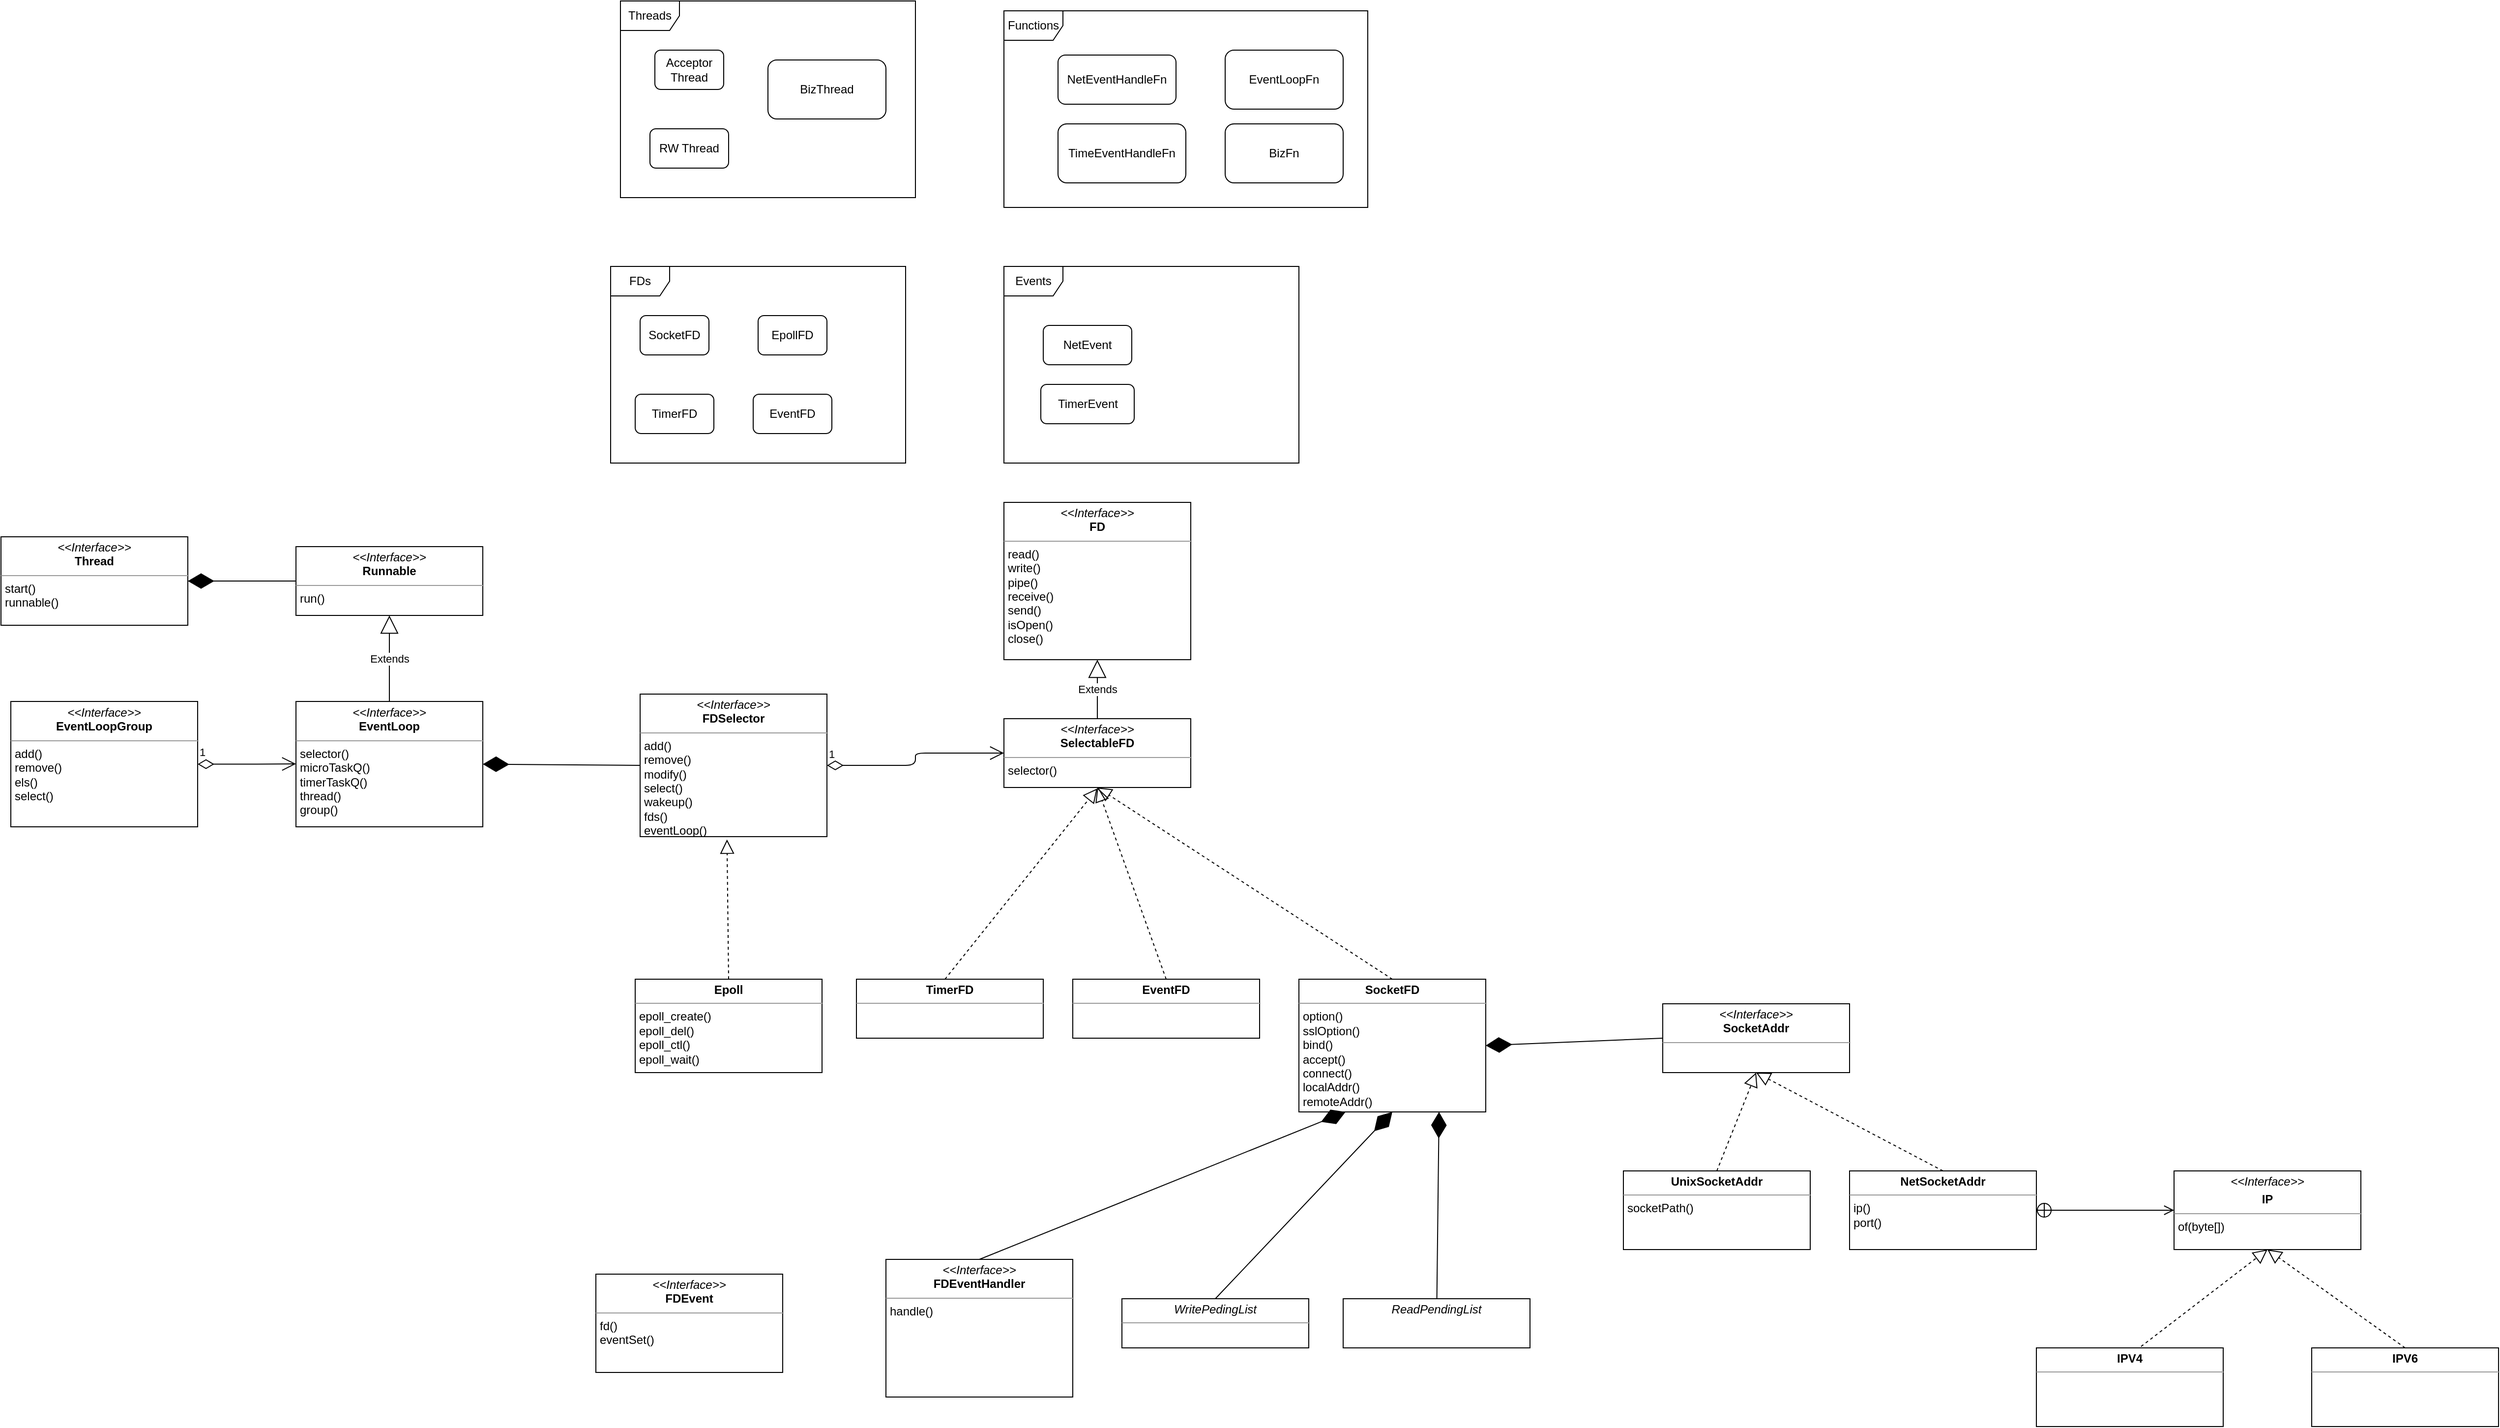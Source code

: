 <mxfile version="13.7.3" type="device"><diagram id="C5RBs43oDa-KdzZeNtuy" name="Page-1"><mxGraphModel dx="2860" dy="1189" grid="1" gridSize="10" guides="1" tooltips="1" connect="1" arrows="1" fold="1" page="1" pageScale="1" pageWidth="827" pageHeight="1169" math="0" shadow="0"><root><mxCell id="WIyWlLk6GJQsqaUBKTNV-0"/><mxCell id="WIyWlLk6GJQsqaUBKTNV-1" parent="WIyWlLk6GJQsqaUBKTNV-0"/><mxCell id="t69g-8PYsAGRJlLJbhZG-12" value="Threads" style="shape=umlFrame;whiteSpace=wrap;html=1;" parent="WIyWlLk6GJQsqaUBKTNV-1" vertex="1"><mxGeometry x="40" y="80" width="300" height="200" as="geometry"/></mxCell><mxCell id="t69g-8PYsAGRJlLJbhZG-13" value="Acceptor&lt;br&gt;Thread" style="rounded=1;whiteSpace=wrap;html=1;" parent="WIyWlLk6GJQsqaUBKTNV-1" vertex="1"><mxGeometry x="75" y="130" width="70" height="40" as="geometry"/></mxCell><mxCell id="t69g-8PYsAGRJlLJbhZG-14" value="RW Thread" style="rounded=1;whiteSpace=wrap;html=1;" parent="WIyWlLk6GJQsqaUBKTNV-1" vertex="1"><mxGeometry x="70" y="210" width="80" height="40" as="geometry"/></mxCell><mxCell id="t69g-8PYsAGRJlLJbhZG-18" value="Functions" style="shape=umlFrame;whiteSpace=wrap;html=1;" parent="WIyWlLk6GJQsqaUBKTNV-1" vertex="1"><mxGeometry x="430" y="90" width="370" height="200" as="geometry"/></mxCell><mxCell id="t69g-8PYsAGRJlLJbhZG-20" value="NetEventHandleFn" style="rounded=1;whiteSpace=wrap;html=1;" parent="WIyWlLk6GJQsqaUBKTNV-1" vertex="1"><mxGeometry x="485" y="135" width="120" height="50" as="geometry"/></mxCell><mxCell id="t69g-8PYsAGRJlLJbhZG-21" value="TimeEventHandleFn" style="rounded=1;whiteSpace=wrap;html=1;" parent="WIyWlLk6GJQsqaUBKTNV-1" vertex="1"><mxGeometry x="485" y="205" width="130" height="60" as="geometry"/></mxCell><mxCell id="t69g-8PYsAGRJlLJbhZG-23" value="BizThread" style="rounded=1;whiteSpace=wrap;html=1;" parent="WIyWlLk6GJQsqaUBKTNV-1" vertex="1"><mxGeometry x="190" y="140" width="120" height="60" as="geometry"/></mxCell><mxCell id="t69g-8PYsAGRJlLJbhZG-24" value="FDs" style="shape=umlFrame;whiteSpace=wrap;html=1;" parent="WIyWlLk6GJQsqaUBKTNV-1" vertex="1"><mxGeometry x="30" y="350" width="300" height="200" as="geometry"/></mxCell><mxCell id="t69g-8PYsAGRJlLJbhZG-25" value="SocketFD" style="rounded=1;whiteSpace=wrap;html=1;" parent="WIyWlLk6GJQsqaUBKTNV-1" vertex="1"><mxGeometry x="60" y="400" width="70" height="40" as="geometry"/></mxCell><mxCell id="t69g-8PYsAGRJlLJbhZG-26" value="EpollFD" style="rounded=1;whiteSpace=wrap;html=1;" parent="WIyWlLk6GJQsqaUBKTNV-1" vertex="1"><mxGeometry x="180" y="400" width="70" height="40" as="geometry"/></mxCell><mxCell id="t69g-8PYsAGRJlLJbhZG-27" value="TimerFD" style="rounded=1;whiteSpace=wrap;html=1;" parent="WIyWlLk6GJQsqaUBKTNV-1" vertex="1"><mxGeometry x="55" y="480" width="80" height="40" as="geometry"/></mxCell><mxCell id="t69g-8PYsAGRJlLJbhZG-28" value="EventLoopFn" style="rounded=1;whiteSpace=wrap;html=1;" parent="WIyWlLk6GJQsqaUBKTNV-1" vertex="1"><mxGeometry x="655" y="130" width="120" height="60" as="geometry"/></mxCell><mxCell id="t69g-8PYsAGRJlLJbhZG-29" value="Events" style="shape=umlFrame;whiteSpace=wrap;html=1;" parent="WIyWlLk6GJQsqaUBKTNV-1" vertex="1"><mxGeometry x="430" y="350" width="300" height="200" as="geometry"/></mxCell><mxCell id="t69g-8PYsAGRJlLJbhZG-30" value="NetEvent" style="rounded=1;whiteSpace=wrap;html=1;" parent="WIyWlLk6GJQsqaUBKTNV-1" vertex="1"><mxGeometry x="470" y="410" width="90" height="40" as="geometry"/></mxCell><mxCell id="t69g-8PYsAGRJlLJbhZG-31" value="TimerEvent" style="rounded=1;whiteSpace=wrap;html=1;" parent="WIyWlLk6GJQsqaUBKTNV-1" vertex="1"><mxGeometry x="467.5" y="470" width="95" height="40" as="geometry"/></mxCell><mxCell id="t69g-8PYsAGRJlLJbhZG-32" value="BizFn" style="rounded=1;whiteSpace=wrap;html=1;" parent="WIyWlLk6GJQsqaUBKTNV-1" vertex="1"><mxGeometry x="655" y="205" width="120" height="60" as="geometry"/></mxCell><mxCell id="t69g-8PYsAGRJlLJbhZG-56" value="&lt;p style=&quot;margin: 0px ; margin-top: 4px ; text-align: center&quot;&gt;&lt;i&gt;&amp;lt;&amp;lt;Interface&amp;gt;&amp;gt;&lt;/i&gt;&lt;br&gt;&lt;b&gt;FDSelector&lt;/b&gt;&lt;/p&gt;&lt;hr size=&quot;1&quot;&gt;&lt;p style=&quot;margin: 0px ; margin-left: 4px&quot;&gt;add()&lt;/p&gt;&lt;p style=&quot;margin: 0px ; margin-left: 4px&quot;&gt;remove()&lt;/p&gt;&lt;p style=&quot;margin: 0px ; margin-left: 4px&quot;&gt;modify()&lt;/p&gt;&lt;p style=&quot;margin: 0px ; margin-left: 4px&quot;&gt;select()&lt;/p&gt;&lt;p style=&quot;margin: 0px ; margin-left: 4px&quot;&gt;wakeup()&lt;/p&gt;&lt;p style=&quot;margin: 0px ; margin-left: 4px&quot;&gt;fds()&lt;/p&gt;&lt;p style=&quot;margin: 0px ; margin-left: 4px&quot;&gt;eventLoop()&lt;/p&gt;" style="verticalAlign=top;align=left;overflow=fill;fontSize=12;fontFamily=Helvetica;html=1;" parent="WIyWlLk6GJQsqaUBKTNV-1" vertex="1"><mxGeometry x="60" y="785" width="190" height="145" as="geometry"/></mxCell><mxCell id="t69g-8PYsAGRJlLJbhZG-57" value="&lt;p style=&quot;margin: 0px ; margin-top: 4px ; text-align: center&quot;&gt;&lt;b&gt;Epoll&lt;/b&gt;&lt;/p&gt;&lt;hr size=&quot;1&quot;&gt;&lt;p style=&quot;margin: 0px ; margin-left: 4px&quot;&gt;epoll_create()&lt;/p&gt;&lt;p style=&quot;margin: 0px ; margin-left: 4px&quot;&gt;epoll_del()&lt;/p&gt;&lt;p style=&quot;margin: 0px ; margin-left: 4px&quot;&gt;epoll_ctl()&lt;/p&gt;&lt;p style=&quot;margin: 0px ; margin-left: 4px&quot;&gt;epoll_wait()&lt;/p&gt;" style="verticalAlign=top;align=left;overflow=fill;fontSize=12;fontFamily=Helvetica;html=1;" parent="WIyWlLk6GJQsqaUBKTNV-1" vertex="1"><mxGeometry x="55" y="1075" width="190" height="95" as="geometry"/></mxCell><mxCell id="t69g-8PYsAGRJlLJbhZG-60" value="&lt;p style=&quot;margin: 0px ; margin-top: 4px ; text-align: center&quot;&gt;&lt;i&gt;&amp;lt;&amp;lt;Interface&amp;gt;&amp;gt;&lt;/i&gt;&lt;br&gt;&lt;b&gt;SelectableFD&lt;/b&gt;&lt;/p&gt;&lt;hr size=&quot;1&quot;&gt;&lt;p style=&quot;margin: 0px ; margin-left: 4px&quot;&gt;&lt;span&gt;selector()&lt;/span&gt;&lt;/p&gt;" style="verticalAlign=top;align=left;overflow=fill;fontSize=12;fontFamily=Helvetica;html=1;" parent="WIyWlLk6GJQsqaUBKTNV-1" vertex="1"><mxGeometry x="430" y="810" width="190" height="70" as="geometry"/></mxCell><mxCell id="t69g-8PYsAGRJlLJbhZG-61" value="" style="endArrow=block;dashed=1;endFill=0;endSize=12;html=1;entryX=0.465;entryY=1.02;entryDx=0;entryDy=0;entryPerimeter=0;exitX=0.5;exitY=0;exitDx=0;exitDy=0;" parent="WIyWlLk6GJQsqaUBKTNV-1" source="t69g-8PYsAGRJlLJbhZG-57" target="t69g-8PYsAGRJlLJbhZG-56" edge="1"><mxGeometry width="160" relative="1" as="geometry"><mxPoint x="380" y="900" as="sourcePoint"/><mxPoint x="540" y="900" as="targetPoint"/></mxGeometry></mxCell><mxCell id="t69g-8PYsAGRJlLJbhZG-62" value="1" style="endArrow=open;html=1;endSize=12;startArrow=diamondThin;startSize=14;startFill=0;edgeStyle=orthogonalEdgeStyle;align=left;verticalAlign=bottom;exitX=1;exitY=0.5;exitDx=0;exitDy=0;entryX=0;entryY=0.5;entryDx=0;entryDy=0;" parent="WIyWlLk6GJQsqaUBKTNV-1" source="t69g-8PYsAGRJlLJbhZG-56" target="t69g-8PYsAGRJlLJbhZG-60" edge="1"><mxGeometry x="-1" y="3" relative="1" as="geometry"><mxPoint x="380" y="990" as="sourcePoint"/><mxPoint x="540" y="990" as="targetPoint"/></mxGeometry></mxCell><mxCell id="t69g-8PYsAGRJlLJbhZG-63" value="&lt;p style=&quot;margin: 0px ; margin-top: 4px ; text-align: center&quot;&gt;&lt;b&gt;SocketFD&lt;/b&gt;&lt;/p&gt;&lt;hr size=&quot;1&quot;&gt;&lt;p style=&quot;margin: 0px ; margin-left: 4px&quot;&gt;option()&lt;/p&gt;&lt;p style=&quot;margin: 0px ; margin-left: 4px&quot;&gt;sslOption()&lt;/p&gt;&lt;p style=&quot;margin: 0px ; margin-left: 4px&quot;&gt;bind()&lt;/p&gt;&lt;p style=&quot;margin: 0px ; margin-left: 4px&quot;&gt;accept()&lt;/p&gt;&lt;p style=&quot;margin: 0px ; margin-left: 4px&quot;&gt;connect()&lt;/p&gt;&lt;p style=&quot;margin: 0px ; margin-left: 4px&quot;&gt;localAddr()&lt;/p&gt;&lt;p style=&quot;margin: 0px ; margin-left: 4px&quot;&gt;remoteAddr()&lt;/p&gt;&lt;p style=&quot;margin: 0px ; margin-left: 4px&quot;&gt;&lt;br&gt;&lt;/p&gt;&lt;p style=&quot;margin: 0px ; margin-left: 4px&quot;&gt;&lt;br&gt;&lt;/p&gt;" style="verticalAlign=top;align=left;overflow=fill;fontSize=12;fontFamily=Helvetica;html=1;" parent="WIyWlLk6GJQsqaUBKTNV-1" vertex="1"><mxGeometry x="730" y="1075" width="190" height="135" as="geometry"/></mxCell><mxCell id="t69g-8PYsAGRJlLJbhZG-66" value="" style="endArrow=block;dashed=1;endFill=0;endSize=12;html=1;exitX=0.5;exitY=0;exitDx=0;exitDy=0;" parent="WIyWlLk6GJQsqaUBKTNV-1" source="t69g-8PYsAGRJlLJbhZG-63" edge="1"><mxGeometry width="160" relative="1" as="geometry"><mxPoint x="505.82" y="1000" as="sourcePoint"/><mxPoint x="525" y="880" as="targetPoint"/></mxGeometry></mxCell><mxCell id="t69g-8PYsAGRJlLJbhZG-67" value="&lt;p style=&quot;margin: 0px ; margin-top: 4px ; text-align: center&quot;&gt;&lt;b&gt;TimerFD&lt;/b&gt;&lt;/p&gt;&lt;hr size=&quot;1&quot;&gt;&lt;p style=&quot;margin: 0px ; margin-left: 4px&quot;&gt;&lt;br&gt;&lt;/p&gt;&lt;p style=&quot;margin: 0px ; margin-left: 4px&quot;&gt;&lt;br&gt;&lt;/p&gt;" style="verticalAlign=top;align=left;overflow=fill;fontSize=12;fontFamily=Helvetica;html=1;" parent="WIyWlLk6GJQsqaUBKTNV-1" vertex="1"><mxGeometry x="280" y="1075" width="190" height="60" as="geometry"/></mxCell><mxCell id="t69g-8PYsAGRJlLJbhZG-68" value="EventFD" style="rounded=1;whiteSpace=wrap;html=1;" parent="WIyWlLk6GJQsqaUBKTNV-1" vertex="1"><mxGeometry x="175" y="480" width="80" height="40" as="geometry"/></mxCell><mxCell id="t69g-8PYsAGRJlLJbhZG-69" value="&lt;p style=&quot;margin: 0px ; margin-top: 4px ; text-align: center&quot;&gt;&lt;i&gt;&amp;lt;&amp;lt;Interface&amp;gt;&amp;gt;&lt;/i&gt;&lt;br&gt;&lt;b&gt;FD&lt;/b&gt;&lt;/p&gt;&lt;hr size=&quot;1&quot;&gt;&lt;p style=&quot;margin: 0px ; margin-left: 4px&quot;&gt;read()&lt;/p&gt;&lt;p style=&quot;margin: 0px ; margin-left: 4px&quot;&gt;write()&lt;/p&gt;&lt;p style=&quot;margin: 0px ; margin-left: 4px&quot;&gt;pipe()&lt;/p&gt;&lt;p style=&quot;margin: 0px ; margin-left: 4px&quot;&gt;receive()&lt;/p&gt;&lt;p style=&quot;margin: 0px ; margin-left: 4px&quot;&gt;send()&lt;/p&gt;&lt;p style=&quot;margin: 0px ; margin-left: 4px&quot;&gt;isOpen()&lt;/p&gt;&lt;p style=&quot;margin: 0px ; margin-left: 4px&quot;&gt;close()&lt;/p&gt;" style="verticalAlign=top;align=left;overflow=fill;fontSize=12;fontFamily=Helvetica;html=1;" parent="WIyWlLk6GJQsqaUBKTNV-1" vertex="1"><mxGeometry x="430" y="590" width="190" height="160" as="geometry"/></mxCell><mxCell id="t69g-8PYsAGRJlLJbhZG-70" value="Extends" style="endArrow=block;endSize=16;endFill=0;html=1;entryX=0.5;entryY=1;entryDx=0;entryDy=0;exitX=0.5;exitY=0;exitDx=0;exitDy=0;" parent="WIyWlLk6GJQsqaUBKTNV-1" source="t69g-8PYsAGRJlLJbhZG-60" target="t69g-8PYsAGRJlLJbhZG-69" edge="1"><mxGeometry width="160" relative="1" as="geometry"><mxPoint x="380" y="820" as="sourcePoint"/><mxPoint x="540" y="820" as="targetPoint"/></mxGeometry></mxCell><mxCell id="t69g-8PYsAGRJlLJbhZG-71" value="&lt;p style=&quot;margin: 0px ; margin-top: 4px ; text-align: center&quot;&gt;&lt;b&gt;EventFD&lt;/b&gt;&lt;/p&gt;&lt;hr size=&quot;1&quot;&gt;&lt;p style=&quot;margin: 0px ; margin-left: 4px&quot;&gt;&lt;br&gt;&lt;/p&gt;&lt;p style=&quot;margin: 0px ; margin-left: 4px&quot;&gt;&lt;br&gt;&lt;/p&gt;" style="verticalAlign=top;align=left;overflow=fill;fontSize=12;fontFamily=Helvetica;html=1;" parent="WIyWlLk6GJQsqaUBKTNV-1" vertex="1"><mxGeometry x="500" y="1075" width="190" height="60" as="geometry"/></mxCell><mxCell id="t69g-8PYsAGRJlLJbhZG-72" value="" style="endArrow=block;dashed=1;endFill=0;endSize=12;html=1;exitX=0.474;exitY=0;exitDx=0;exitDy=0;exitPerimeter=0;" parent="WIyWlLk6GJQsqaUBKTNV-1" source="t69g-8PYsAGRJlLJbhZG-67" edge="1"><mxGeometry width="160" relative="1" as="geometry"><mxPoint x="400" y="1140" as="sourcePoint"/><mxPoint x="525" y="881" as="targetPoint"/></mxGeometry></mxCell><mxCell id="t69g-8PYsAGRJlLJbhZG-73" value="" style="endArrow=block;dashed=1;endFill=0;endSize=12;html=1;exitX=0.5;exitY=0;exitDx=0;exitDy=0;" parent="WIyWlLk6GJQsqaUBKTNV-1" source="t69g-8PYsAGRJlLJbhZG-71" edge="1"><mxGeometry width="160" relative="1" as="geometry"><mxPoint x="630.06" y="1140" as="sourcePoint"/><mxPoint x="525" y="880" as="targetPoint"/></mxGeometry></mxCell><mxCell id="t69g-8PYsAGRJlLJbhZG-75" value="&lt;p style=&quot;margin: 0px ; margin-top: 4px ; text-align: center&quot;&gt;&lt;i&gt;&amp;lt;&amp;lt;Interface&amp;gt;&amp;gt;&lt;/i&gt;&lt;br&gt;&lt;b&gt;EventLoop&lt;/b&gt;&lt;/p&gt;&lt;hr size=&quot;1&quot;&gt;&lt;p style=&quot;margin: 0px ; margin-left: 4px&quot;&gt;selector()&lt;/p&gt;&lt;p style=&quot;margin: 0px ; margin-left: 4px&quot;&gt;microTaskQ()&lt;/p&gt;&lt;p style=&quot;margin: 0px ; margin-left: 4px&quot;&gt;timerTaskQ()&lt;/p&gt;&lt;p style=&quot;margin: 0px ; margin-left: 4px&quot;&gt;thread()&lt;/p&gt;&lt;p style=&quot;margin: 0px ; margin-left: 4px&quot;&gt;group()&lt;/p&gt;&lt;p style=&quot;margin: 0px ; margin-left: 4px&quot;&gt;&lt;br&gt;&lt;/p&gt;" style="verticalAlign=top;align=left;overflow=fill;fontSize=12;fontFamily=Helvetica;html=1;" parent="WIyWlLk6GJQsqaUBKTNV-1" vertex="1"><mxGeometry x="-290" y="792.5" width="190" height="127.5" as="geometry"/></mxCell><mxCell id="t69g-8PYsAGRJlLJbhZG-76" value="&lt;p style=&quot;margin: 0px ; margin-top: 4px ; text-align: center&quot;&gt;&lt;i&gt;&amp;lt;&amp;lt;Interface&amp;gt;&amp;gt;&lt;/i&gt;&lt;br&gt;&lt;b&gt;Runnable&lt;/b&gt;&lt;/p&gt;&lt;hr size=&quot;1&quot;&gt;&lt;p style=&quot;margin: 0px ; margin-left: 4px&quot;&gt;run()&lt;/p&gt;" style="verticalAlign=top;align=left;overflow=fill;fontSize=12;fontFamily=Helvetica;html=1;" parent="WIyWlLk6GJQsqaUBKTNV-1" vertex="1"><mxGeometry x="-290" y="635" width="190" height="70" as="geometry"/></mxCell><mxCell id="t69g-8PYsAGRJlLJbhZG-77" value="Extends" style="endArrow=block;endSize=16;endFill=0;html=1;exitX=0.5;exitY=0;exitDx=0;exitDy=0;entryX=0.5;entryY=1;entryDx=0;entryDy=0;" parent="WIyWlLk6GJQsqaUBKTNV-1" source="t69g-8PYsAGRJlLJbhZG-75" target="t69g-8PYsAGRJlLJbhZG-76" edge="1"><mxGeometry width="160" relative="1" as="geometry"><mxPoint x="-195.59" y="775" as="sourcePoint"/><mxPoint x="-195.59" y="705" as="targetPoint"/></mxGeometry></mxCell><mxCell id="t69g-8PYsAGRJlLJbhZG-81" value="&lt;p style=&quot;margin: 0px ; margin-top: 4px ; text-align: center&quot;&gt;&lt;i&gt;&amp;lt;&amp;lt;Interface&amp;gt;&amp;gt;&lt;/i&gt;&lt;br&gt;&lt;b&gt;EventLoopGroup&lt;/b&gt;&lt;/p&gt;&lt;hr size=&quot;1&quot;&gt;&lt;p style=&quot;margin: 0px ; margin-left: 4px&quot;&gt;add()&lt;/p&gt;&lt;p style=&quot;margin: 0px ; margin-left: 4px&quot;&gt;remove()&lt;/p&gt;&lt;p style=&quot;margin: 0px ; margin-left: 4px&quot;&gt;els()&lt;/p&gt;&lt;p style=&quot;margin: 0px ; margin-left: 4px&quot;&gt;select()&lt;/p&gt;" style="verticalAlign=top;align=left;overflow=fill;fontSize=12;fontFamily=Helvetica;html=1;" parent="WIyWlLk6GJQsqaUBKTNV-1" vertex="1"><mxGeometry x="-580" y="792.5" width="190" height="127.5" as="geometry"/></mxCell><mxCell id="t69g-8PYsAGRJlLJbhZG-82" value="1" style="endArrow=open;html=1;endSize=12;startArrow=diamondThin;startSize=14;startFill=0;edgeStyle=orthogonalEdgeStyle;align=left;verticalAlign=bottom;exitX=1;exitY=0.5;exitDx=0;exitDy=0;" parent="WIyWlLk6GJQsqaUBKTNV-1" source="t69g-8PYsAGRJlLJbhZG-81" edge="1"><mxGeometry x="-1" y="3" relative="1" as="geometry"><mxPoint x="40" y="1090" as="sourcePoint"/><mxPoint x="-290" y="856" as="targetPoint"/></mxGeometry></mxCell><mxCell id="t69g-8PYsAGRJlLJbhZG-83" value="&lt;p style=&quot;margin: 0px ; margin-top: 4px ; text-align: center&quot;&gt;&lt;i&gt;&amp;lt;&amp;lt;Interface&amp;gt;&amp;gt;&lt;/i&gt;&lt;br&gt;&lt;b&gt;SocketAddr&lt;/b&gt;&lt;/p&gt;&lt;hr size=&quot;1&quot;&gt;&lt;p style=&quot;margin: 0px ; margin-left: 4px&quot;&gt;&lt;br&gt;&lt;/p&gt;" style="verticalAlign=top;align=left;overflow=fill;fontSize=12;fontFamily=Helvetica;html=1;" parent="WIyWlLk6GJQsqaUBKTNV-1" vertex="1"><mxGeometry x="1100" y="1100" width="190" height="70" as="geometry"/></mxCell><mxCell id="t69g-8PYsAGRJlLJbhZG-84" value="&lt;p style=&quot;margin: 0px ; margin-top: 4px ; text-align: center&quot;&gt;&lt;b&gt;UnixSocketAddr&lt;/b&gt;&lt;/p&gt;&lt;hr size=&quot;1&quot;&gt;&lt;p style=&quot;margin: 0px ; margin-left: 4px&quot;&gt;socketPath()&lt;/p&gt;" style="verticalAlign=top;align=left;overflow=fill;fontSize=12;fontFamily=Helvetica;html=1;" parent="WIyWlLk6GJQsqaUBKTNV-1" vertex="1"><mxGeometry x="1060" y="1270" width="190" height="80" as="geometry"/></mxCell><mxCell id="t69g-8PYsAGRJlLJbhZG-86" value="&lt;p style=&quot;margin: 0px ; margin-top: 4px ; text-align: center&quot;&gt;&lt;b&gt;NetSocketAddr&lt;/b&gt;&lt;/p&gt;&lt;hr size=&quot;1&quot;&gt;&lt;p style=&quot;margin: 0px ; margin-left: 4px&quot;&gt;ip()&lt;/p&gt;&lt;p style=&quot;margin: 0px ; margin-left: 4px&quot;&gt;port()&lt;/p&gt;" style="verticalAlign=top;align=left;overflow=fill;fontSize=12;fontFamily=Helvetica;html=1;" parent="WIyWlLk6GJQsqaUBKTNV-1" vertex="1"><mxGeometry x="1290" y="1270" width="190" height="80" as="geometry"/></mxCell><mxCell id="t69g-8PYsAGRJlLJbhZG-87" value="&lt;p style=&quot;margin: 0px ; margin-top: 4px ; text-align: center&quot;&gt;&lt;i&gt;&amp;lt;&amp;lt;Interface&amp;gt;&amp;gt;&lt;/i&gt;&lt;b&gt;&lt;br&gt;&lt;/b&gt;&lt;/p&gt;&lt;p style=&quot;margin: 0px ; margin-top: 4px ; text-align: center&quot;&gt;&lt;b&gt;IP&lt;/b&gt;&lt;/p&gt;&lt;hr size=&quot;1&quot;&gt;&lt;p style=&quot;margin: 0px ; margin-left: 4px&quot;&gt;of(byte[])&lt;/p&gt;" style="verticalAlign=top;align=left;overflow=fill;fontSize=12;fontFamily=Helvetica;html=1;" parent="WIyWlLk6GJQsqaUBKTNV-1" vertex="1"><mxGeometry x="1620" y="1270" width="190" height="80" as="geometry"/></mxCell><mxCell id="t69g-8PYsAGRJlLJbhZG-88" value="&lt;p style=&quot;margin: 0px ; margin-top: 4px ; text-align: center&quot;&gt;&lt;b&gt;IPV4&lt;/b&gt;&lt;/p&gt;&lt;hr size=&quot;1&quot;&gt;&lt;p style=&quot;margin: 0px ; margin-left: 4px&quot;&gt;&lt;br&gt;&lt;/p&gt;" style="verticalAlign=top;align=left;overflow=fill;fontSize=12;fontFamily=Helvetica;html=1;" parent="WIyWlLk6GJQsqaUBKTNV-1" vertex="1"><mxGeometry x="1480" y="1450" width="190" height="80" as="geometry"/></mxCell><mxCell id="t69g-8PYsAGRJlLJbhZG-89" value="&lt;p style=&quot;margin: 0px ; margin-top: 4px ; text-align: center&quot;&gt;&lt;b&gt;IPV6&lt;/b&gt;&lt;/p&gt;&lt;hr size=&quot;1&quot;&gt;&lt;p style=&quot;margin: 0px ; margin-left: 4px&quot;&gt;&lt;br&gt;&lt;/p&gt;" style="verticalAlign=top;align=left;overflow=fill;fontSize=12;fontFamily=Helvetica;html=1;" parent="WIyWlLk6GJQsqaUBKTNV-1" vertex="1"><mxGeometry x="1760" y="1450" width="190" height="80" as="geometry"/></mxCell><mxCell id="t69g-8PYsAGRJlLJbhZG-92" value="" style="endArrow=open;startArrow=circlePlus;endFill=0;startFill=0;endSize=8;html=1;exitX=1;exitY=0.5;exitDx=0;exitDy=0;" parent="WIyWlLk6GJQsqaUBKTNV-1" source="t69g-8PYsAGRJlLJbhZG-86" target="t69g-8PYsAGRJlLJbhZG-87" edge="1"><mxGeometry width="160" relative="1" as="geometry"><mxPoint x="1610" y="1410" as="sourcePoint"/><mxPoint x="1770" y="1410" as="targetPoint"/></mxGeometry></mxCell><mxCell id="t69g-8PYsAGRJlLJbhZG-93" value="" style="endArrow=block;dashed=1;endFill=0;endSize=12;html=1;exitX=0.5;exitY=0;exitDx=0;exitDy=0;entryX=0.5;entryY=1;entryDx=0;entryDy=0;" parent="WIyWlLk6GJQsqaUBKTNV-1" source="t69g-8PYsAGRJlLJbhZG-84" target="t69g-8PYsAGRJlLJbhZG-83" edge="1"><mxGeometry width="160" relative="1" as="geometry"><mxPoint x="845" y="1295" as="sourcePoint"/><mxPoint x="545" y="1100" as="targetPoint"/></mxGeometry></mxCell><mxCell id="t69g-8PYsAGRJlLJbhZG-94" value="" style="endArrow=block;dashed=1;endFill=0;endSize=12;html=1;exitX=0.5;exitY=0;exitDx=0;exitDy=0;entryX=0.5;entryY=1;entryDx=0;entryDy=0;" parent="WIyWlLk6GJQsqaUBKTNV-1" source="t69g-8PYsAGRJlLJbhZG-89" target="t69g-8PYsAGRJlLJbhZG-87" edge="1"><mxGeometry width="160" relative="1" as="geometry"><mxPoint x="1165" y="1280" as="sourcePoint"/><mxPoint x="1720" y="1360" as="targetPoint"/></mxGeometry></mxCell><mxCell id="t69g-8PYsAGRJlLJbhZG-95" value="" style="endArrow=block;dashed=1;endFill=0;endSize=12;html=1;exitX=0.56;exitY=-0.017;exitDx=0;exitDy=0;entryX=0.5;entryY=1;entryDx=0;entryDy=0;exitPerimeter=0;" parent="WIyWlLk6GJQsqaUBKTNV-1" source="t69g-8PYsAGRJlLJbhZG-88" target="t69g-8PYsAGRJlLJbhZG-87" edge="1"><mxGeometry width="160" relative="1" as="geometry"><mxPoint x="1165" y="1280" as="sourcePoint"/><mxPoint x="1205" y="1180" as="targetPoint"/></mxGeometry></mxCell><mxCell id="t69g-8PYsAGRJlLJbhZG-96" value="" style="endArrow=block;dashed=1;endFill=0;endSize=12;html=1;exitX=0.5;exitY=0;exitDx=0;exitDy=0;entryX=0.5;entryY=1;entryDx=0;entryDy=0;" parent="WIyWlLk6GJQsqaUBKTNV-1" source="t69g-8PYsAGRJlLJbhZG-86" target="t69g-8PYsAGRJlLJbhZG-83" edge="1"><mxGeometry width="160" relative="1" as="geometry"><mxPoint x="1165" y="1280" as="sourcePoint"/><mxPoint x="1205" y="1180" as="targetPoint"/></mxGeometry></mxCell><mxCell id="t69g-8PYsAGRJlLJbhZG-98" value="" style="endArrow=diamondThin;endFill=1;endSize=24;html=1;entryX=1;entryY=0.5;entryDx=0;entryDy=0;exitX=0;exitY=0.5;exitDx=0;exitDy=0;" parent="WIyWlLk6GJQsqaUBKTNV-1" source="t69g-8PYsAGRJlLJbhZG-83" target="t69g-8PYsAGRJlLJbhZG-63" edge="1"><mxGeometry width="160" relative="1" as="geometry"><mxPoint x="1220" y="1200" as="sourcePoint"/><mxPoint x="950" y="1170" as="targetPoint"/></mxGeometry></mxCell><mxCell id="t69g-8PYsAGRJlLJbhZG-100" value="" style="endArrow=diamondThin;endFill=1;endSize=24;html=1;entryX=1;entryY=0.5;entryDx=0;entryDy=0;exitX=0;exitY=0.5;exitDx=0;exitDy=0;" parent="WIyWlLk6GJQsqaUBKTNV-1" source="t69g-8PYsAGRJlLJbhZG-56" target="t69g-8PYsAGRJlLJbhZG-75" edge="1"><mxGeometry width="160" relative="1" as="geometry"><mxPoint x="190" y="730" as="sourcePoint"/><mxPoint x="350" y="730" as="targetPoint"/></mxGeometry></mxCell><mxCell id="t69g-8PYsAGRJlLJbhZG-101" value="&lt;p style=&quot;margin: 0px ; margin-top: 4px ; text-align: center&quot;&gt;&lt;i&gt;&amp;lt;&amp;lt;Interface&amp;gt;&amp;gt;&lt;/i&gt;&lt;br&gt;&lt;b&gt;Thread&lt;/b&gt;&lt;/p&gt;&lt;hr size=&quot;1&quot;&gt;&lt;p style=&quot;margin: 0px ; margin-left: 4px&quot;&gt;start()&lt;/p&gt;&lt;p style=&quot;margin: 0px ; margin-left: 4px&quot;&gt;runnable()&lt;/p&gt;" style="verticalAlign=top;align=left;overflow=fill;fontSize=12;fontFamily=Helvetica;html=1;" parent="WIyWlLk6GJQsqaUBKTNV-1" vertex="1"><mxGeometry x="-590" y="625" width="190" height="90" as="geometry"/></mxCell><mxCell id="t69g-8PYsAGRJlLJbhZG-102" value="" style="endArrow=diamondThin;endFill=1;endSize=24;html=1;entryX=1;entryY=0.5;entryDx=0;entryDy=0;exitX=0;exitY=0.5;exitDx=0;exitDy=0;" parent="WIyWlLk6GJQsqaUBKTNV-1" source="t69g-8PYsAGRJlLJbhZG-76" target="t69g-8PYsAGRJlLJbhZG-101" edge="1"><mxGeometry width="160" relative="1" as="geometry"><mxPoint x="-390" y="730" as="sourcePoint"/><mxPoint x="-230" y="730" as="targetPoint"/></mxGeometry></mxCell><mxCell id="t69g-8PYsAGRJlLJbhZG-105" value="&lt;p style=&quot;margin: 0px ; margin-top: 4px ; text-align: center&quot;&gt;&lt;i&gt;&amp;lt;&amp;lt;Interface&amp;gt;&amp;gt;&lt;/i&gt;&lt;br&gt;&lt;b&gt;FDEventHandler&lt;/b&gt;&lt;/p&gt;&lt;hr size=&quot;1&quot;&gt;&lt;p style=&quot;margin: 0px ; margin-left: 4px&quot;&gt;handle()&lt;/p&gt;" style="verticalAlign=top;align=left;overflow=fill;fontSize=12;fontFamily=Helvetica;html=1;" parent="WIyWlLk6GJQsqaUBKTNV-1" vertex="1"><mxGeometry x="310" y="1360" width="190" height="140" as="geometry"/></mxCell><mxCell id="t69g-8PYsAGRJlLJbhZG-106" value="&lt;p style=&quot;margin: 0px ; margin-top: 4px ; text-align: center&quot;&gt;&lt;i&gt;&amp;lt;&amp;lt;Interface&amp;gt;&amp;gt;&lt;/i&gt;&lt;br&gt;&lt;b&gt;FDEvent&lt;/b&gt;&lt;/p&gt;&lt;hr size=&quot;1&quot;&gt;&lt;p style=&quot;margin: 0px ; margin-left: 4px&quot;&gt;fd()&lt;/p&gt;&lt;p style=&quot;margin: 0px ; margin-left: 4px&quot;&gt;eventSet()&lt;/p&gt;&lt;p style=&quot;margin: 0px ; margin-left: 4px&quot;&gt;&lt;br&gt;&lt;/p&gt;" style="verticalAlign=top;align=left;overflow=fill;fontSize=12;fontFamily=Helvetica;html=1;" parent="WIyWlLk6GJQsqaUBKTNV-1" vertex="1"><mxGeometry x="15" y="1375" width="190" height="100" as="geometry"/></mxCell><mxCell id="QuWY1iI_kTwgvTO-d4Me-0" value="&lt;p style=&quot;margin: 0px ; margin-top: 4px ; text-align: center&quot;&gt;&lt;i&gt;WritePedingList&lt;/i&gt;&lt;br&gt;&lt;/p&gt;&lt;hr size=&quot;1&quot;&gt;&lt;p style=&quot;margin: 0px ; margin-left: 4px&quot;&gt;&lt;br&gt;&lt;/p&gt;" style="verticalAlign=top;align=left;overflow=fill;fontSize=12;fontFamily=Helvetica;html=1;" vertex="1" parent="WIyWlLk6GJQsqaUBKTNV-1"><mxGeometry x="550" y="1400" width="190" height="50" as="geometry"/></mxCell><mxCell id="QuWY1iI_kTwgvTO-d4Me-1" value="&lt;p style=&quot;margin: 0px ; margin-top: 4px ; text-align: center&quot;&gt;&lt;i&gt;ReadPendingList&lt;/i&gt;&lt;/p&gt;" style="verticalAlign=top;align=left;overflow=fill;fontSize=12;fontFamily=Helvetica;html=1;" vertex="1" parent="WIyWlLk6GJQsqaUBKTNV-1"><mxGeometry x="775" y="1400" width="190" height="50" as="geometry"/></mxCell><mxCell id="QuWY1iI_kTwgvTO-d4Me-2" value="" style="endArrow=diamondThin;endFill=1;endSize=24;html=1;entryX=0.5;entryY=1;entryDx=0;entryDy=0;exitX=0.5;exitY=0;exitDx=0;exitDy=0;" edge="1" parent="WIyWlLk6GJQsqaUBKTNV-1" source="QuWY1iI_kTwgvTO-d4Me-0" target="t69g-8PYsAGRJlLJbhZG-63"><mxGeometry width="160" relative="1" as="geometry"><mxPoint x="550" y="1440" as="sourcePoint"/><mxPoint x="710" y="1440" as="targetPoint"/></mxGeometry></mxCell><mxCell id="QuWY1iI_kTwgvTO-d4Me-3" value="" style="endArrow=diamondThin;endFill=1;endSize=24;html=1;entryX=0.75;entryY=1;entryDx=0;entryDy=0;" edge="1" parent="WIyWlLk6GJQsqaUBKTNV-1" source="QuWY1iI_kTwgvTO-d4Me-1" target="t69g-8PYsAGRJlLJbhZG-63"><mxGeometry width="160" relative="1" as="geometry"><mxPoint x="655" y="1410" as="sourcePoint"/><mxPoint x="787.5" y="1220" as="targetPoint"/></mxGeometry></mxCell><mxCell id="QuWY1iI_kTwgvTO-d4Me-4" value="" style="endArrow=diamondThin;endFill=1;endSize=24;html=1;exitX=0.5;exitY=0;exitDx=0;exitDy=0;entryX=0.25;entryY=1;entryDx=0;entryDy=0;" edge="1" parent="WIyWlLk6GJQsqaUBKTNV-1" source="t69g-8PYsAGRJlLJbhZG-105" target="t69g-8PYsAGRJlLJbhZG-63"><mxGeometry width="160" relative="1" as="geometry"><mxPoint x="655" y="1410" as="sourcePoint"/><mxPoint x="835.0" y="1220" as="targetPoint"/></mxGeometry></mxCell></root></mxGraphModel></diagram></mxfile>